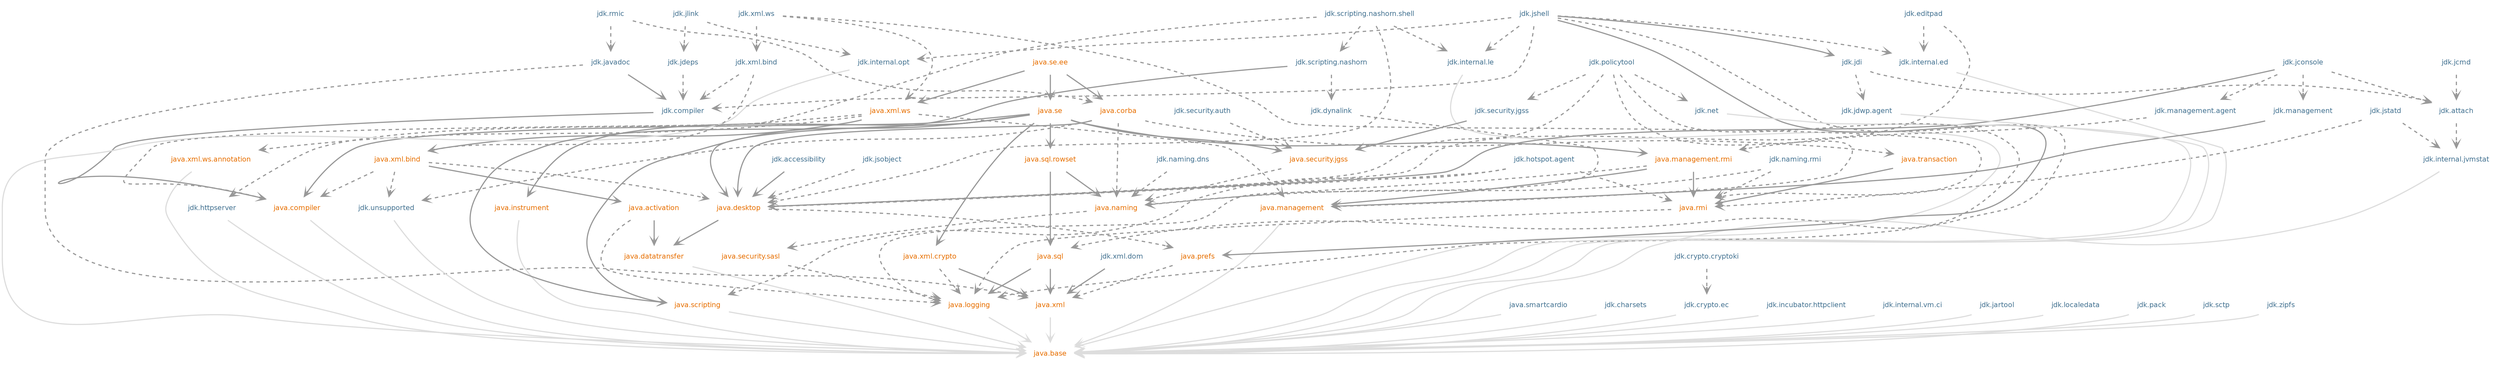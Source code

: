 digraph "jdk" {
  nodesep=.5;
  ranksep=0.600000;
  pencolor=transparent;
  node [shape=plaintext, fontcolor="#000000", fontname="DejaVuSans", fontsize=12, margin=".2,.2"];
  edge [penwidth=2, color="#999999", arrowhead=open, arrowsize=1];
  {rank=same "java.logging","java.scripting","java.xml"}
  {rank=same "java.sql"}
  {rank=same "java.compiler","java.instrument"}
  {rank=same "java.desktop","java.management"}
  {rank=same "java.corba","java.xml.ws"}
  {rank=same "java.xml.bind","java.xml.ws.annotation"}
  subgraph se {
  "java.activation" [fontcolor="#e76f00", group=java];
  "java.base" [fontcolor="#e76f00", group=java];
  "java.compiler" [fontcolor="#e76f00", group=java];
  "java.corba" [fontcolor="#e76f00", group=java];
  "java.datatransfer" [fontcolor="#e76f00", group=java];
  "java.desktop" [fontcolor="#e76f00", group=java];
  "java.instrument" [fontcolor="#e76f00", group=java];
  "java.logging" [fontcolor="#e76f00", group=java];
  "java.management" [fontcolor="#e76f00", group=java];
  "java.management.rmi" [fontcolor="#e76f00", group=java];
  "java.naming" [fontcolor="#e76f00", group=java];
  "java.prefs" [fontcolor="#e76f00", group=java];
  "java.rmi" [fontcolor="#e76f00", group=java];
  "java.scripting" [fontcolor="#e76f00", group=java];
  "java.se" [fontcolor="#e76f00", group=java];
  "java.se.ee" [fontcolor="#e76f00", group=java];
  "java.security.jgss" [fontcolor="#e76f00", group=java];
  "java.security.sasl" [fontcolor="#e76f00", group=java];
  "java.sql" [fontcolor="#e76f00", group=java];
  "java.sql.rowset" [fontcolor="#e76f00", group=java];
  "java.transaction" [fontcolor="#e76f00", group=java];
  "java.xml" [fontcolor="#e76f00", group=java];
  "java.xml.bind" [fontcolor="#e76f00", group=java];
  "java.xml.crypto" [fontcolor="#e76f00", group=java];
  "java.xml.ws" [fontcolor="#e76f00", group=java];
  "java.xml.ws.annotation" [fontcolor="#e76f00", group=java];
  }
  subgraph jdk {
  "java.smartcardio" [fontcolor="#437291", group=jdk];
  "jdk.accessibility" [fontcolor="#437291", group=jdk];
  "jdk.attach" [fontcolor="#437291", group=jdk];
  "jdk.charsets" [fontcolor="#437291", group=jdk];
  "jdk.compiler" [fontcolor="#437291", group=jdk];
  "jdk.crypto.cryptoki" [fontcolor="#437291", group=jdk];
  "jdk.crypto.ec" [fontcolor="#437291", group=jdk];
  "jdk.dynalink" [fontcolor="#437291", group=jdk];
  "jdk.editpad" [fontcolor="#437291", group=jdk];
  "jdk.hotspot.agent" [fontcolor="#437291", group=jdk];
  "jdk.httpserver" [fontcolor="#437291", group=jdk];
  "jdk.incubator.httpclient" [fontcolor="#437291", group=jdk];
  "jdk.internal.ed" [fontcolor="#437291", group=jdk];
  "jdk.internal.jvmstat" [fontcolor="#437291", group=jdk];
  "jdk.internal.le" [fontcolor="#437291", group=jdk];
  "jdk.internal.opt" [fontcolor="#437291", group=jdk];
  "jdk.internal.vm.ci" [fontcolor="#437291", group=jdk];
  "jdk.jartool" [fontcolor="#437291", group=jdk];
  "jdk.javadoc" [fontcolor="#437291", group=jdk];
  "jdk.jcmd" [fontcolor="#437291", group=jdk];
  "jdk.jconsole" [fontcolor="#437291", group=jdk];
  "jdk.jdeps" [fontcolor="#437291", group=jdk];
  "jdk.jdi" [fontcolor="#437291", group=jdk];
  "jdk.jdwp.agent" [fontcolor="#437291", group=jdk];
  "jdk.jlink" [fontcolor="#437291", group=jdk];
  "jdk.jshell" [fontcolor="#437291", group=jdk];
  "jdk.jsobject" [fontcolor="#437291", group=jdk];
  "jdk.jstatd" [fontcolor="#437291", group=jdk];
  "jdk.localedata" [fontcolor="#437291", group=jdk];
  "jdk.management" [fontcolor="#437291", group=jdk];
  "jdk.management.agent" [fontcolor="#437291", group=jdk];
  "jdk.naming.dns" [fontcolor="#437291", group=jdk];
  "jdk.naming.rmi" [fontcolor="#437291", group=jdk];
  "jdk.net" [fontcolor="#437291", group=jdk];
  "jdk.pack" [fontcolor="#437291", group=jdk];
  "jdk.policytool" [fontcolor="#437291", group=jdk];
  "jdk.rmic" [fontcolor="#437291", group=jdk];
  "jdk.scripting.nashorn" [fontcolor="#437291", group=jdk];
  "jdk.scripting.nashorn.shell" [fontcolor="#437291", group=jdk];
  "jdk.sctp" [fontcolor="#437291", group=jdk];
  "jdk.security.auth" [fontcolor="#437291", group=jdk];
  "jdk.security.jgss" [fontcolor="#437291", group=jdk];
  "jdk.unsupported" [fontcolor="#437291", group=jdk];
  "jdk.xml.bind" [fontcolor="#437291", group=jdk];
  "jdk.xml.dom" [fontcolor="#437291", group=jdk];
  "jdk.xml.ws" [fontcolor="#437291", group=jdk];
  "jdk.zipfs" [fontcolor="#437291", group=jdk];
  }
  "java.activation" -> "java.logging" [style="dashed", weight=10];
  "java.activation" -> "java.datatransfer" [weight=10];
  "java.compiler" -> "java.base" [color="#dddddd", weight=10];
  "java.corba" -> "java.transaction" [style="dashed", weight=10];
  "java.corba" -> "java.naming" [style="dashed", weight=10];
  "java.corba" -> "java.desktop" [weight=10];
  "java.corba" -> "jdk.unsupported" [style="dashed"];
  "java.datatransfer" -> "java.base" [color="#dddddd", weight=10];
  "java.desktop" -> "java.prefs" [style="dashed", weight=10];
  "java.desktop" -> "java.datatransfer" [weight=10];
  "java.instrument" -> "java.base" [color="#dddddd", weight=10];
  "java.logging" -> "java.base" [color="#dddddd", weight=10];
  "java.management" -> "java.base" [color="#dddddd", weight=10];
  "java.management.rmi" -> "java.rmi" [weight=10];
  "java.management.rmi" -> "java.naming" [style="dashed", weight=10];
  "java.management.rmi" -> "java.management" [weight=10];
  "java.naming" -> "java.security.sasl" [style="dashed", weight=10];
  "java.prefs" -> "java.xml" [style="dashed", weight=10];
  "java.rmi" -> "java.logging" [style="dashed", weight=10];
  "java.scripting" -> "java.base" [color="#dddddd", weight=10];
  "java.se" -> "java.security.jgss" [weight=10];
  "java.se" -> "java.desktop" [weight=10];
  "java.se" -> "java.compiler" [weight=10];
  "java.se" -> "java.scripting" [weight=10];
  "java.se" -> "java.xml.crypto" [weight=10];
  "java.se" -> "java.sql.rowset" [weight=10000];
  "java.se" -> "java.management.rmi" [weight=10];
  "java.se" -> "java.instrument" [weight=10];
  "java.se.ee" -> "java.xml.ws" [weight=10];
  "java.se.ee" -> "java.se" [weight=10];
  "java.se.ee" -> "java.corba" [weight=10];
  "java.security.jgss" -> "java.naming" [style="dashed", weight=10];
  "java.security.sasl" -> "java.logging" [style="dashed", weight=10];
  "java.smartcardio" -> "java.base" [color="#dddddd", weight=10];
  "java.sql" -> "java.logging" [weight=10];
  "java.sql" -> "java.xml" [weight=10000];
  "java.sql.rowset" -> "java.sql" [weight=10000];
  "java.sql.rowset" -> "java.naming" [weight=10];
  "java.transaction" -> "java.rmi" [weight=10];
  "java.xml" -> "java.base" [color="#dddddd", weight=10000];
  "java.xml.bind" -> "java.desktop" [style="dashed", weight=10];
  "java.xml.bind" -> "java.compiler" [style="dashed", weight=10];
  "java.xml.bind" -> "java.activation" [weight=10];
  "java.xml.bind" -> "jdk.unsupported" [style="dashed"];
  "java.xml.crypto" -> "java.logging" [style="dashed", weight=10];
  "java.xml.crypto" -> "java.xml" [weight=10];
  "java.xml.ws" -> "jdk.httpserver" [style="dashed"];
  "java.xml.ws" -> "java.xml.bind" [weight=10];
  "java.xml.ws" -> "java.xml.ws.annotation" [style="dashed", weight=10];
  "java.xml.ws" -> "java.management" [style="dashed", weight=10];
  "java.xml.ws.annotation" -> "java.base" [color="#dddddd", weight=10];
  "jdk.accessibility" -> "java.desktop" [];
  "jdk.attach" -> "jdk.internal.jvmstat" [style="dashed"];
  "jdk.charsets" -> "java.base" [color="#dddddd"];
  "jdk.compiler" -> "java.compiler" [];
  "jdk.crypto.cryptoki" -> "jdk.crypto.ec" [style="dashed"];
  "jdk.crypto.ec" -> "java.base" [color="#dddddd"];
  "jdk.dynalink" -> "java.logging" [style="dashed"];
  "jdk.editpad" -> "java.desktop" [style="dashed"];
  "jdk.editpad" -> "jdk.internal.ed" [style="dashed"];
  "jdk.hotspot.agent" -> "java.rmi" [style="dashed"];
  "jdk.hotspot.agent" -> "java.desktop" [style="dashed"];
  "jdk.hotspot.agent" -> "java.scripting" [style="dashed"];
  "jdk.httpserver" -> "java.base" [color="#dddddd"];
  "jdk.incubator.httpclient" -> "java.base" [color="#dddddd"];
  "jdk.internal.ed" -> "java.base" [color="#dddddd"];
  "jdk.internal.jvmstat" -> "java.base" [color="#dddddd"];
  "jdk.internal.le" -> "java.base" [color="#dddddd"];
  "jdk.internal.opt" -> "java.base" [color="#dddddd"];
  "jdk.internal.vm.ci" -> "java.base" [color="#dddddd"];
  "jdk.jartool" -> "java.base" [color="#dddddd"];
  "jdk.javadoc" -> "java.xml" [style="dashed"];
  "jdk.javadoc" -> "jdk.compiler" [];
  "jdk.jcmd" -> "jdk.attach" [style="dashed"];
  "jdk.jconsole" -> "jdk.management" [style="dashed"];
  "jdk.jconsole" -> "jdk.management.agent" [style="dashed"];
  "jdk.jconsole" -> "java.desktop" [];
  "jdk.jconsole" -> "jdk.attach" [style="dashed"];
  "jdk.jdeps" -> "jdk.compiler" [style="dashed"];
  "jdk.jdi" -> "jdk.jdwp.agent" [style="dashed"];
  "jdk.jdi" -> "jdk.attach" [style="dashed"];
  "jdk.jdwp.agent" -> "java.base" [color="#dddddd"];
  "jdk.jlink" -> "jdk.jdeps" [style="dashed"];
  "jdk.jlink" -> "jdk.internal.opt" [style="dashed"];
  "jdk.jshell" -> "jdk.jdi" [];
  "jdk.jshell" -> "jdk.internal.ed" [style="dashed"];
  "jdk.jshell" -> "jdk.internal.le" [style="dashed"];
  "jdk.jshell" -> "java.logging" [style="dashed"];
  "jdk.jshell" -> "java.prefs" [];
  "jdk.jshell" -> "jdk.compiler" [style="dashed"];
  "jdk.jshell" -> "jdk.internal.opt" [style="dashed"];
  "jdk.jsobject" -> "java.desktop" [style="dashed"];
  "jdk.jstatd" -> "java.rmi" [style="dashed"];
  "jdk.jstatd" -> "jdk.internal.jvmstat" [style="dashed"];
  "jdk.localedata" -> "java.base" [color="#dddddd"];
  "jdk.management" -> "java.management" [];
  "jdk.management.agent" -> "java.management.rmi" [style="dashed"];
  "jdk.naming.dns" -> "java.naming" [style="dashed"];
  "jdk.naming.rmi" -> "java.rmi" [style="dashed"];
  "jdk.naming.rmi" -> "java.naming" [style="dashed"];
  "jdk.net" -> "java.base" [color="#dddddd"];
  "jdk.pack" -> "java.base" [color="#dddddd"];
  "jdk.policytool" -> "java.sql" [style="dashed"];
  "jdk.policytool" -> "jdk.net" [style="dashed"];
  "jdk.policytool" -> "java.desktop" [style="dashed"];
  "jdk.policytool" -> "java.management" [style="dashed"];
  "jdk.policytool" -> "jdk.security.jgss" [style="dashed"];
  "jdk.rmic" -> "jdk.javadoc" [style="dashed"];
  "jdk.rmic" -> "java.corba" [style="dashed"];
  "jdk.scripting.nashorn" -> "java.scripting" [];
  "jdk.scripting.nashorn" -> "jdk.dynalink" [style="dashed"];
  "jdk.scripting.nashorn.shell" -> "java.desktop" [style="dashed"];
  "jdk.scripting.nashorn.shell" -> "java.compiler" [style="dashed"];
  "jdk.scripting.nashorn.shell" -> "jdk.internal.le" [style="dashed"];
  "jdk.scripting.nashorn.shell" -> "jdk.scripting.nashorn" [style="dashed"];
  "jdk.sctp" -> "java.base" [color="#dddddd"];
  "jdk.security.auth" -> "java.security.jgss" [style="dashed"];
  "jdk.security.jgss" -> "java.security.jgss" [];
  "jdk.unsupported" -> "java.base" [color="#dddddd"];
  "jdk.xml.bind" -> "java.xml.bind" [style="dashed"];
  "jdk.xml.bind" -> "jdk.compiler" [style="dashed"];
  "jdk.xml.dom" -> "java.xml" [];
  "jdk.xml.ws" -> "java.rmi" [style="dashed"];
  "jdk.xml.ws" -> "java.xml.ws" [style="dashed"];
  "jdk.xml.ws" -> "jdk.xml.bind" [style="dashed"];
  "jdk.zipfs" -> "java.base" [color="#dddddd"];
}
